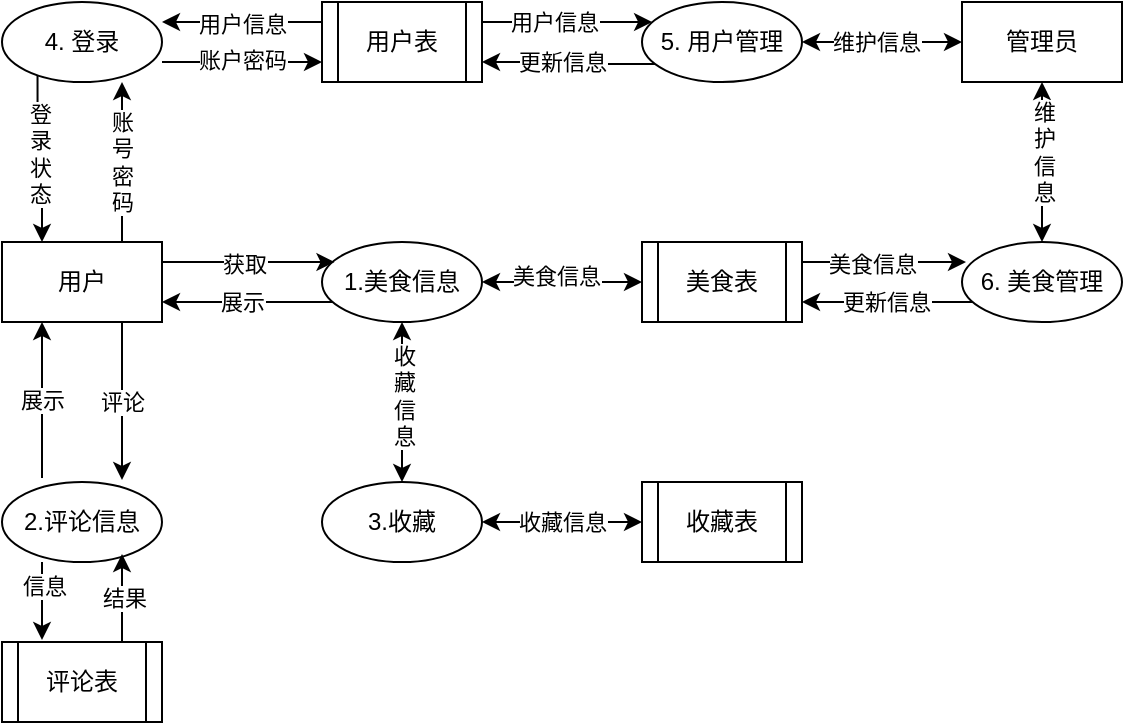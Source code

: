 <mxfile version="27.0.6">
  <diagram name="Page-1" id="MQRuU0i5GTb1aHTDmYUI">
    <mxGraphModel dx="1665" dy="728" grid="1" gridSize="10" guides="1" tooltips="1" connect="1" arrows="1" fold="1" page="1" pageScale="1" pageWidth="850" pageHeight="1100" math="0" shadow="0">
      <root>
        <mxCell id="0" />
        <mxCell id="1" parent="0" />
        <mxCell id="Q5d-NlyqhvIixK2Z4obh-15" style="edgeStyle=orthogonalEdgeStyle;rounded=0;orthogonalLoop=1;jettySize=auto;html=1;exitX=0.078;exitY=0.7;exitDx=0;exitDy=0;entryX=1;entryY=0.75;entryDx=0;entryDy=0;exitPerimeter=0;" edge="1" parent="1" source="Q5d-NlyqhvIixK2Z4obh-1" target="Q5d-NlyqhvIixK2Z4obh-4">
          <mxGeometry relative="1" as="geometry">
            <Array as="points">
              <mxPoint x="167" y="390" />
            </Array>
          </mxGeometry>
        </mxCell>
        <mxCell id="Q5d-NlyqhvIixK2Z4obh-19" value="展示" style="edgeLabel;html=1;align=center;verticalAlign=middle;resizable=0;points=[];" vertex="1" connectable="0" parent="Q5d-NlyqhvIixK2Z4obh-15">
          <mxGeometry x="-0.034" y="1" relative="1" as="geometry">
            <mxPoint x="-6" y="-1" as="offset" />
          </mxGeometry>
        </mxCell>
        <mxCell id="Q5d-NlyqhvIixK2Z4obh-1" value="1.美食信息" style="ellipse;whiteSpace=wrap;html=1;" vertex="1" parent="1">
          <mxGeometry x="160" y="360" width="80" height="40" as="geometry" />
        </mxCell>
        <mxCell id="Q5d-NlyqhvIixK2Z4obh-21" value="展示" style="edgeStyle=orthogonalEdgeStyle;rounded=0;orthogonalLoop=1;jettySize=auto;html=1;exitX=0.25;exitY=-0.05;exitDx=0;exitDy=0;entryX=0.25;entryY=1;entryDx=0;entryDy=0;exitPerimeter=0;" edge="1" parent="1" source="Q5d-NlyqhvIixK2Z4obh-2" target="Q5d-NlyqhvIixK2Z4obh-4">
          <mxGeometry relative="1" as="geometry" />
        </mxCell>
        <mxCell id="Q5d-NlyqhvIixK2Z4obh-2" value="2.评论信息" style="ellipse;whiteSpace=wrap;html=1;" vertex="1" parent="1">
          <mxGeometry y="480" width="80" height="40" as="geometry" />
        </mxCell>
        <mxCell id="Q5d-NlyqhvIixK2Z4obh-3" value="3.收藏" style="ellipse;whiteSpace=wrap;html=1;" vertex="1" parent="1">
          <mxGeometry x="160" y="480" width="80" height="40" as="geometry" />
        </mxCell>
        <mxCell id="Q5d-NlyqhvIixK2Z4obh-4" value="用户" style="rounded=0;whiteSpace=wrap;html=1;" vertex="1" parent="1">
          <mxGeometry y="360" width="80" height="40" as="geometry" />
        </mxCell>
        <mxCell id="Q5d-NlyqhvIixK2Z4obh-6" value="用户表" style="shape=process;whiteSpace=wrap;html=1;backgroundOutline=1;" vertex="1" parent="1">
          <mxGeometry x="160" y="240" width="80" height="40" as="geometry" />
        </mxCell>
        <mxCell id="Q5d-NlyqhvIixK2Z4obh-7" value="收藏表&lt;span style=&quot;color: rgba(0, 0, 0, 0); font-family: monospace; font-size: 0px; text-align: start; text-wrap-mode: nowrap;&quot;&gt;%3CmxGraphModel%3E%3Croot%3E%3CmxCell%20id%3D%220%22%2F%3E%3CmxCell%20id%3D%221%22%20parent%3D%220%22%2F%3E%3CmxCell%20id%3D%222%22%20value%3D%22%E7%94%A8%E6%88%B7%E8%A1%A8%22%20style%3D%22shape%3Dprocess%3BwhiteSpace%3Dwrap%3Bhtml%3D1%3BbackgroundOutline%3D1%3B%22%20vertex%3D%221%22%20parent%3D%221%22%3E%3CmxGeometry%20x%3D%22360%22%20y%3D%22360%22%20width%3D%2280%22%20height%3D%2240%22%20as%3D%22geometry%22%2F%3E%3C%2FmxCell%3E%3C%2Froot%3E%3C%2FmxGraphModel%3E&lt;/span&gt;" style="shape=process;whiteSpace=wrap;html=1;backgroundOutline=1;" vertex="1" parent="1">
          <mxGeometry x="320" y="480" width="80" height="40" as="geometry" />
        </mxCell>
        <mxCell id="Q5d-NlyqhvIixK2Z4obh-8" value="美食表" style="shape=process;whiteSpace=wrap;html=1;backgroundOutline=1;" vertex="1" parent="1">
          <mxGeometry x="320" y="360" width="80" height="40" as="geometry" />
        </mxCell>
        <mxCell id="Q5d-NlyqhvIixK2Z4obh-9" value="评论表" style="shape=process;whiteSpace=wrap;html=1;backgroundOutline=1;" vertex="1" parent="1">
          <mxGeometry y="560" width="80" height="40" as="geometry" />
        </mxCell>
        <mxCell id="Q5d-NlyqhvIixK2Z4obh-10" value="管理员" style="rounded=0;whiteSpace=wrap;html=1;" vertex="1" parent="1">
          <mxGeometry x="480" y="240" width="80" height="40" as="geometry" />
        </mxCell>
        <mxCell id="Q5d-NlyqhvIixK2Z4obh-22" style="edgeStyle=orthogonalEdgeStyle;rounded=0;orthogonalLoop=1;jettySize=auto;html=1;exitX=0.222;exitY=0.875;exitDx=0;exitDy=0;entryX=0.25;entryY=0;entryDx=0;entryDy=0;exitPerimeter=0;" edge="1" parent="1" source="Q5d-NlyqhvIixK2Z4obh-11" target="Q5d-NlyqhvIixK2Z4obh-4">
          <mxGeometry relative="1" as="geometry" />
        </mxCell>
        <mxCell id="Q5d-NlyqhvIixK2Z4obh-24" value="登&lt;div&gt;录&lt;/div&gt;&lt;div&gt;状&lt;/div&gt;&lt;div&gt;态&lt;/div&gt;" style="edgeLabel;html=1;align=center;verticalAlign=middle;resizable=0;points=[];" vertex="1" connectable="0" parent="Q5d-NlyqhvIixK2Z4obh-22">
          <mxGeometry x="-0.059" y="1" relative="1" as="geometry">
            <mxPoint as="offset" />
          </mxGeometry>
        </mxCell>
        <mxCell id="Q5d-NlyqhvIixK2Z4obh-35" style="edgeStyle=orthogonalEdgeStyle;rounded=0;orthogonalLoop=1;jettySize=auto;html=1;exitX=1;exitY=0.75;exitDx=0;exitDy=0;entryX=0;entryY=0.75;entryDx=0;entryDy=0;exitPerimeter=0;" edge="1" parent="1" source="Q5d-NlyqhvIixK2Z4obh-11" target="Q5d-NlyqhvIixK2Z4obh-6">
          <mxGeometry relative="1" as="geometry" />
        </mxCell>
        <mxCell id="Q5d-NlyqhvIixK2Z4obh-37" value="账户密码" style="edgeLabel;html=1;align=center;verticalAlign=middle;resizable=0;points=[];" vertex="1" connectable="0" parent="Q5d-NlyqhvIixK2Z4obh-35">
          <mxGeometry x="-0.25" y="1" relative="1" as="geometry">
            <mxPoint x="10" as="offset" />
          </mxGeometry>
        </mxCell>
        <mxCell id="Q5d-NlyqhvIixK2Z4obh-11" value="4. 登录" style="ellipse;whiteSpace=wrap;html=1;" vertex="1" parent="1">
          <mxGeometry y="240" width="80" height="40" as="geometry" />
        </mxCell>
        <mxCell id="Q5d-NlyqhvIixK2Z4obh-39" value="更新信息" style="edgeStyle=orthogonalEdgeStyle;rounded=0;orthogonalLoop=1;jettySize=auto;html=1;entryX=1;entryY=0.75;entryDx=0;entryDy=0;entryPerimeter=0;" edge="1" parent="1" target="Q5d-NlyqhvIixK2Z4obh-6">
          <mxGeometry x="0.128" y="-1" relative="1" as="geometry">
            <mxPoint x="332" y="270" as="sourcePoint" />
            <Array as="points">
              <mxPoint x="332" y="271" />
              <mxPoint x="270" y="271" />
              <mxPoint x="270" y="270" />
            </Array>
            <mxPoint as="offset" />
          </mxGeometry>
        </mxCell>
        <mxCell id="Q5d-NlyqhvIixK2Z4obh-12" value="5. 用户管理" style="ellipse;whiteSpace=wrap;html=1;" vertex="1" parent="1">
          <mxGeometry x="320" y="240" width="80" height="40" as="geometry" />
        </mxCell>
        <mxCell id="Q5d-NlyqhvIixK2Z4obh-45" style="edgeStyle=orthogonalEdgeStyle;rounded=0;orthogonalLoop=1;jettySize=auto;html=1;exitX=0.125;exitY=0.75;exitDx=0;exitDy=0;entryX=1;entryY=0.75;entryDx=0;entryDy=0;exitPerimeter=0;" edge="1" parent="1" source="Q5d-NlyqhvIixK2Z4obh-13" target="Q5d-NlyqhvIixK2Z4obh-8">
          <mxGeometry relative="1" as="geometry">
            <mxPoint x="400" y="380" as="targetPoint" />
          </mxGeometry>
        </mxCell>
        <mxCell id="Q5d-NlyqhvIixK2Z4obh-47" value="更新信息" style="edgeLabel;html=1;align=center;verticalAlign=middle;resizable=0;points=[];" vertex="1" connectable="0" parent="Q5d-NlyqhvIixK2Z4obh-45">
          <mxGeometry x="0.067" relative="1" as="geometry">
            <mxPoint as="offset" />
          </mxGeometry>
        </mxCell>
        <mxCell id="Q5d-NlyqhvIixK2Z4obh-13" value="6. 美食管理" style="ellipse;whiteSpace=wrap;html=1;" vertex="1" parent="1">
          <mxGeometry x="480" y="360" width="80" height="40" as="geometry" />
        </mxCell>
        <mxCell id="Q5d-NlyqhvIixK2Z4obh-14" style="edgeStyle=orthogonalEdgeStyle;rounded=0;orthogonalLoop=1;jettySize=auto;html=1;exitX=1;exitY=0.25;exitDx=0;exitDy=0;entryX=0.078;entryY=0.25;entryDx=0;entryDy=0;entryPerimeter=0;" edge="1" parent="1" source="Q5d-NlyqhvIixK2Z4obh-4" target="Q5d-NlyqhvIixK2Z4obh-1">
          <mxGeometry relative="1" as="geometry" />
        </mxCell>
        <mxCell id="Q5d-NlyqhvIixK2Z4obh-17" value="获取" style="edgeLabel;html=1;align=center;verticalAlign=middle;resizable=0;points=[];" vertex="1" connectable="0" parent="Q5d-NlyqhvIixK2Z4obh-14">
          <mxGeometry x="-0.058" y="-1" relative="1" as="geometry">
            <mxPoint as="offset" />
          </mxGeometry>
        </mxCell>
        <mxCell id="Q5d-NlyqhvIixK2Z4obh-20" value="评论" style="edgeStyle=orthogonalEdgeStyle;rounded=0;orthogonalLoop=1;jettySize=auto;html=1;exitX=0.75;exitY=1;exitDx=0;exitDy=0;" edge="1" parent="1" source="Q5d-NlyqhvIixK2Z4obh-4">
          <mxGeometry relative="1" as="geometry">
            <mxPoint x="60" y="479" as="targetPoint" />
            <Array as="points">
              <mxPoint x="60" y="479" />
            </Array>
          </mxGeometry>
        </mxCell>
        <mxCell id="Q5d-NlyqhvIixK2Z4obh-23" value="账&lt;div&gt;号&lt;/div&gt;&lt;div&gt;密&lt;/div&gt;&lt;div&gt;码&lt;/div&gt;" style="edgeStyle=orthogonalEdgeStyle;rounded=0;orthogonalLoop=1;jettySize=auto;html=1;exitX=0.75;exitY=0;exitDx=0;exitDy=0;" edge="1" parent="1" source="Q5d-NlyqhvIixK2Z4obh-4">
          <mxGeometry relative="1" as="geometry">
            <mxPoint x="60" y="280" as="targetPoint" />
            <Array as="points" />
          </mxGeometry>
        </mxCell>
        <mxCell id="Q5d-NlyqhvIixK2Z4obh-27" value="" style="endArrow=classic;startArrow=classic;html=1;rounded=0;exitX=0.5;exitY=0;exitDx=0;exitDy=0;entryX=0.5;entryY=1;entryDx=0;entryDy=0;" edge="1" parent="1" source="Q5d-NlyqhvIixK2Z4obh-3" target="Q5d-NlyqhvIixK2Z4obh-1">
          <mxGeometry width="50" height="50" relative="1" as="geometry">
            <mxPoint x="400" y="400" as="sourcePoint" />
            <mxPoint x="450" y="350" as="targetPoint" />
          </mxGeometry>
        </mxCell>
        <mxCell id="Q5d-NlyqhvIixK2Z4obh-29" value="收&lt;div&gt;藏&lt;/div&gt;&lt;div&gt;信&lt;/div&gt;&lt;div&gt;息&lt;/div&gt;" style="edgeLabel;html=1;align=center;verticalAlign=middle;resizable=0;points=[];" vertex="1" connectable="0" parent="Q5d-NlyqhvIixK2Z4obh-27">
          <mxGeometry x="0.075" y="-1" relative="1" as="geometry">
            <mxPoint as="offset" />
          </mxGeometry>
        </mxCell>
        <mxCell id="Q5d-NlyqhvIixK2Z4obh-30" style="edgeStyle=orthogonalEdgeStyle;rounded=0;orthogonalLoop=1;jettySize=auto;html=1;exitX=0.75;exitY=0;exitDx=0;exitDy=0;entryX=0.75;entryY=0.9;entryDx=0;entryDy=0;entryPerimeter=0;" edge="1" parent="1" source="Q5d-NlyqhvIixK2Z4obh-9" target="Q5d-NlyqhvIixK2Z4obh-2">
          <mxGeometry relative="1" as="geometry" />
        </mxCell>
        <mxCell id="Q5d-NlyqhvIixK2Z4obh-32" value="结果" style="edgeLabel;html=1;align=center;verticalAlign=middle;resizable=0;points=[];" vertex="1" connectable="0" parent="Q5d-NlyqhvIixK2Z4obh-30">
          <mxGeometry y="-1" relative="1" as="geometry">
            <mxPoint as="offset" />
          </mxGeometry>
        </mxCell>
        <mxCell id="Q5d-NlyqhvIixK2Z4obh-31" style="edgeStyle=orthogonalEdgeStyle;rounded=0;orthogonalLoop=1;jettySize=auto;html=1;" edge="1" parent="1">
          <mxGeometry relative="1" as="geometry">
            <mxPoint x="20" y="520" as="sourcePoint" />
            <mxPoint x="20" y="559" as="targetPoint" />
          </mxGeometry>
        </mxCell>
        <mxCell id="Q5d-NlyqhvIixK2Z4obh-33" value="信息" style="edgeLabel;html=1;align=center;verticalAlign=middle;resizable=0;points=[];" vertex="1" connectable="0" parent="Q5d-NlyqhvIixK2Z4obh-31">
          <mxGeometry x="-0.385" y="1" relative="1" as="geometry">
            <mxPoint as="offset" />
          </mxGeometry>
        </mxCell>
        <mxCell id="Q5d-NlyqhvIixK2Z4obh-34" style="edgeStyle=orthogonalEdgeStyle;rounded=0;orthogonalLoop=1;jettySize=auto;html=1;exitX=0;exitY=0.25;exitDx=0;exitDy=0;entryX=1;entryY=0.25;entryDx=0;entryDy=0;entryPerimeter=0;" edge="1" parent="1" source="Q5d-NlyqhvIixK2Z4obh-6" target="Q5d-NlyqhvIixK2Z4obh-11">
          <mxGeometry relative="1" as="geometry" />
        </mxCell>
        <mxCell id="Q5d-NlyqhvIixK2Z4obh-36" value="用户信息" style="edgeLabel;html=1;align=center;verticalAlign=middle;resizable=0;points=[];" vertex="1" connectable="0" parent="Q5d-NlyqhvIixK2Z4obh-34">
          <mxGeometry y="1" relative="1" as="geometry">
            <mxPoint as="offset" />
          </mxGeometry>
        </mxCell>
        <mxCell id="Q5d-NlyqhvIixK2Z4obh-38" style="edgeStyle=orthogonalEdgeStyle;rounded=0;orthogonalLoop=1;jettySize=auto;html=1;exitX=1;exitY=0.25;exitDx=0;exitDy=0;entryX=0.063;entryY=0.25;entryDx=0;entryDy=0;entryPerimeter=0;" edge="1" parent="1" source="Q5d-NlyqhvIixK2Z4obh-6" target="Q5d-NlyqhvIixK2Z4obh-12">
          <mxGeometry relative="1" as="geometry" />
        </mxCell>
        <mxCell id="Q5d-NlyqhvIixK2Z4obh-40" value="用户信息" style="edgeLabel;html=1;align=center;verticalAlign=middle;resizable=0;points=[];" vertex="1" connectable="0" parent="Q5d-NlyqhvIixK2Z4obh-38">
          <mxGeometry x="-0.153" relative="1" as="geometry">
            <mxPoint as="offset" />
          </mxGeometry>
        </mxCell>
        <mxCell id="Q5d-NlyqhvIixK2Z4obh-41" value="" style="endArrow=classic;startArrow=classic;html=1;rounded=0;exitX=1;exitY=0.5;exitDx=0;exitDy=0;entryX=0;entryY=0.5;entryDx=0;entryDy=0;" edge="1" parent="1" source="Q5d-NlyqhvIixK2Z4obh-1" target="Q5d-NlyqhvIixK2Z4obh-8">
          <mxGeometry width="50" height="50" relative="1" as="geometry">
            <mxPoint x="400" y="400" as="sourcePoint" />
            <mxPoint x="450" y="350" as="targetPoint" />
          </mxGeometry>
        </mxCell>
        <mxCell id="Q5d-NlyqhvIixK2Z4obh-43" value="美食信息" style="edgeLabel;html=1;align=center;verticalAlign=middle;resizable=0;points=[];" vertex="1" connectable="0" parent="Q5d-NlyqhvIixK2Z4obh-41">
          <mxGeometry x="-0.075" y="3" relative="1" as="geometry">
            <mxPoint as="offset" />
          </mxGeometry>
        </mxCell>
        <mxCell id="Q5d-NlyqhvIixK2Z4obh-44" style="edgeStyle=orthogonalEdgeStyle;rounded=0;orthogonalLoop=1;jettySize=auto;html=1;exitX=1;exitY=0.25;exitDx=0;exitDy=0;entryX=0.025;entryY=0.25;entryDx=0;entryDy=0;entryPerimeter=0;" edge="1" parent="1" source="Q5d-NlyqhvIixK2Z4obh-8" target="Q5d-NlyqhvIixK2Z4obh-13">
          <mxGeometry relative="1" as="geometry" />
        </mxCell>
        <mxCell id="Q5d-NlyqhvIixK2Z4obh-46" value="美食信息" style="edgeLabel;html=1;align=center;verticalAlign=middle;resizable=0;points=[];" vertex="1" connectable="0" parent="Q5d-NlyqhvIixK2Z4obh-44">
          <mxGeometry x="-0.146" y="-1" relative="1" as="geometry">
            <mxPoint as="offset" />
          </mxGeometry>
        </mxCell>
        <mxCell id="Q5d-NlyqhvIixK2Z4obh-48" value="" style="endArrow=classic;startArrow=classic;html=1;rounded=0;exitX=1;exitY=0.5;exitDx=0;exitDy=0;entryX=0;entryY=0.5;entryDx=0;entryDy=0;" edge="1" parent="1" source="Q5d-NlyqhvIixK2Z4obh-3" target="Q5d-NlyqhvIixK2Z4obh-7">
          <mxGeometry width="50" height="50" relative="1" as="geometry">
            <mxPoint x="400" y="400" as="sourcePoint" />
            <mxPoint x="450" y="350" as="targetPoint" />
          </mxGeometry>
        </mxCell>
        <mxCell id="Q5d-NlyqhvIixK2Z4obh-50" value="收藏信息" style="edgeLabel;html=1;align=center;verticalAlign=middle;resizable=0;points=[];" vertex="1" connectable="0" parent="Q5d-NlyqhvIixK2Z4obh-48">
          <mxGeometry x="-0.125" relative="1" as="geometry">
            <mxPoint x="5" as="offset" />
          </mxGeometry>
        </mxCell>
        <mxCell id="Q5d-NlyqhvIixK2Z4obh-51" value="" style="endArrow=classic;startArrow=classic;html=1;rounded=0;entryX=0.5;entryY=1;entryDx=0;entryDy=0;exitX=0.5;exitY=0;exitDx=0;exitDy=0;" edge="1" parent="1" source="Q5d-NlyqhvIixK2Z4obh-13" target="Q5d-NlyqhvIixK2Z4obh-10">
          <mxGeometry width="50" height="50" relative="1" as="geometry">
            <mxPoint x="430" y="430" as="sourcePoint" />
            <mxPoint x="450" y="350" as="targetPoint" />
          </mxGeometry>
        </mxCell>
        <mxCell id="Q5d-NlyqhvIixK2Z4obh-53" value="维&lt;div&gt;护&lt;/div&gt;&lt;div&gt;信&lt;/div&gt;&lt;div&gt;息&lt;/div&gt;" style="edgeLabel;html=1;align=center;verticalAlign=middle;resizable=0;points=[];" vertex="1" connectable="0" parent="Q5d-NlyqhvIixK2Z4obh-51">
          <mxGeometry x="0.125" y="-1" relative="1" as="geometry">
            <mxPoint as="offset" />
          </mxGeometry>
        </mxCell>
        <mxCell id="Q5d-NlyqhvIixK2Z4obh-54" value="" style="endArrow=classic;startArrow=classic;html=1;rounded=0;entryX=0;entryY=0.5;entryDx=0;entryDy=0;exitX=1;exitY=0.5;exitDx=0;exitDy=0;" edge="1" parent="1" source="Q5d-NlyqhvIixK2Z4obh-12" target="Q5d-NlyqhvIixK2Z4obh-10">
          <mxGeometry width="50" height="50" relative="1" as="geometry">
            <mxPoint x="400" y="400" as="sourcePoint" />
            <mxPoint x="450" y="350" as="targetPoint" />
          </mxGeometry>
        </mxCell>
        <mxCell id="Q5d-NlyqhvIixK2Z4obh-55" value="维护信息" style="edgeLabel;html=1;align=center;verticalAlign=middle;resizable=0;points=[];" vertex="1" connectable="0" parent="Q5d-NlyqhvIixK2Z4obh-54">
          <mxGeometry x="-0.075" relative="1" as="geometry">
            <mxPoint as="offset" />
          </mxGeometry>
        </mxCell>
      </root>
    </mxGraphModel>
  </diagram>
</mxfile>
